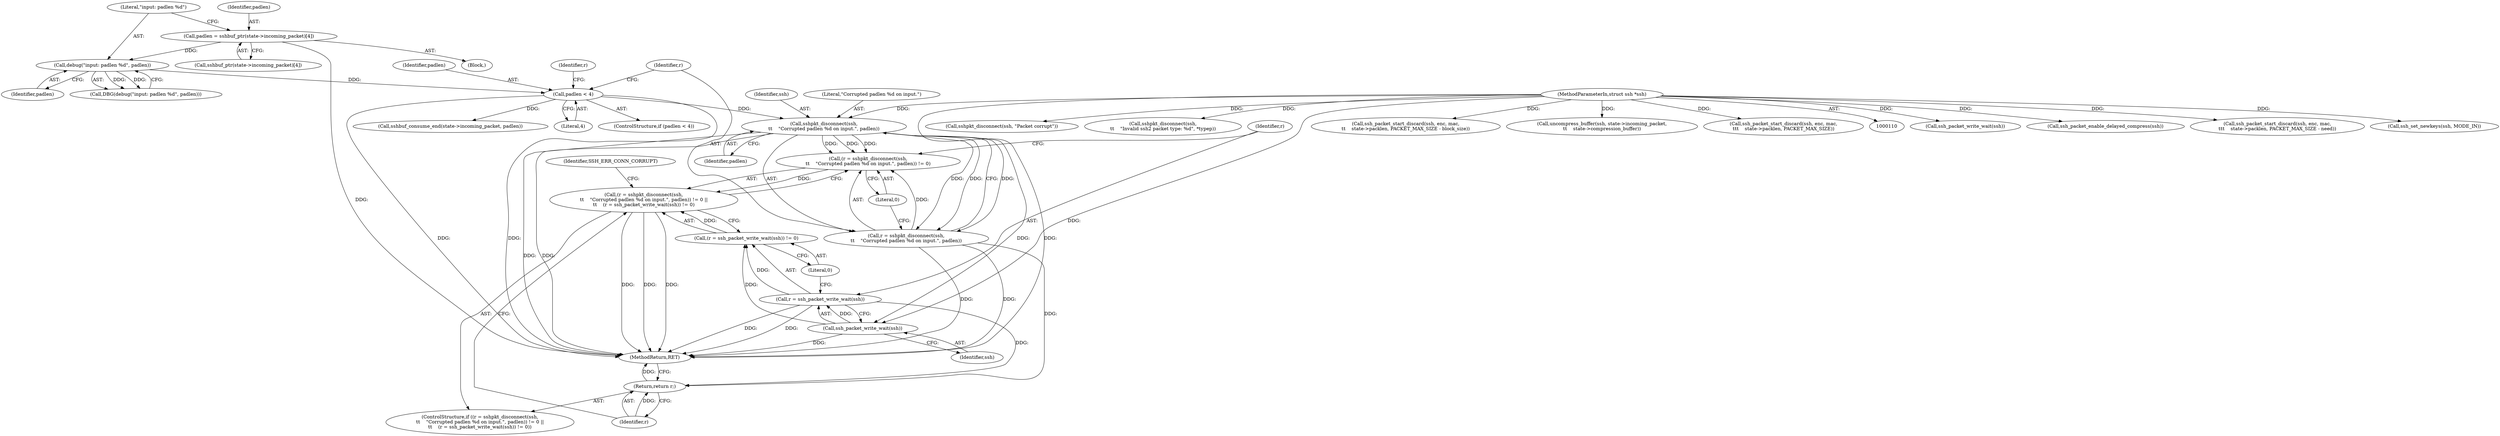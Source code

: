 digraph "0_mindrot_2fecfd486bdba9f51b3a789277bb0733ca36e1c0@API" {
"1000792" [label="(Call,sshpkt_disconnect(ssh,\n\t\t    \"Corrupted padlen %d on input.\", padlen))"];
"1000111" [label="(MethodParameterIn,struct ssh *ssh)"];
"1000783" [label="(Call,padlen < 4)"];
"1000779" [label="(Call,debug(\"input: padlen %d\", padlen))"];
"1000770" [label="(Call,padlen = sshbuf_ptr(state->incoming_packet)[4])"];
"1000789" [label="(Call,(r = sshpkt_disconnect(ssh,\n\t\t    \"Corrupted padlen %d on input.\", padlen)) != 0)"];
"1000788" [label="(Call,(r = sshpkt_disconnect(ssh,\n\t\t    \"Corrupted padlen %d on input.\", padlen)) != 0 ||\n\t\t    (r = ssh_packet_write_wait(ssh)) != 0)"];
"1000790" [label="(Call,r = sshpkt_disconnect(ssh,\n\t\t    \"Corrupted padlen %d on input.\", padlen))"];
"1000803" [label="(Return,return r;)"];
"1000800" [label="(Call,ssh_packet_write_wait(ssh))"];
"1000797" [label="(Call,(r = ssh_packet_write_wait(ssh)) != 0)"];
"1000798" [label="(Call,r = ssh_packet_write_wait(ssh))"];
"1000811" [label="(Identifier,r)"];
"1000922" [label="(Call,ssh_packet_write_wait(ssh))"];
"1000952" [label="(Call,ssh_packet_enable_delayed_compress(ssh))"];
"1000778" [label="(Call,DBG(debug(\"input: padlen %d\", padlen)))"];
"1000770" [label="(Call,padlen = sshbuf_ptr(state->incoming_packet)[4])"];
"1000781" [label="(Identifier,padlen)"];
"1000779" [label="(Call,debug(\"input: padlen %d\", padlen))"];
"1000791" [label="(Identifier,r)"];
"1000784" [label="(Identifier,padlen)"];
"1000793" [label="(Identifier,ssh)"];
"1000772" [label="(Call,sshbuf_ptr(state->incoming_packet)[4])"];
"1000800" [label="(Call,ssh_packet_write_wait(ssh))"];
"1000674" [label="(Call,ssh_packet_start_discard(ssh, enc, mac,\n\t\t\t    state->packlen, PACKET_MAX_SIZE - need))"];
"1000782" [label="(ControlStructure,if (padlen < 4))"];
"1000787" [label="(ControlStructure,if ((r = sshpkt_disconnect(ssh,\n\t\t    \"Corrupted padlen %d on input.\", padlen)) != 0 ||\n\t\t    (r = ssh_packet_write_wait(ssh)) != 0))"];
"1000797" [label="(Call,(r = ssh_packet_write_wait(ssh)) != 0)"];
"1000783" [label="(Call,padlen < 4)"];
"1000111" [label="(MethodParameterIn,struct ssh *ssh)"];
"1000785" [label="(Literal,4)"];
"1000936" [label="(Call,ssh_set_newkeys(ssh, MODE_IN))"];
"1000803" [label="(Return,return r;)"];
"1000801" [label="(Identifier,ssh)"];
"1000310" [label="(Call,sshpkt_disconnect(ssh, \"Packet corrupt\"))"];
"1000913" [label="(Call,sshpkt_disconnect(ssh,\n\t\t    \"Invalid ssh2 packet type: %d\", *typep))"];
"1000495" [label="(Call,ssh_packet_start_discard(ssh, enc, mac,\n\t\t    state->packlen, PACKET_MAX_SIZE - block_size))"];
"1000798" [label="(Call,r = ssh_packet_write_wait(ssh))"];
"1000806" [label="(Identifier,SSH_ERR_CONN_CORRUPT)"];
"1000794" [label="(Literal,\"Corrupted padlen %d on input.\")"];
"1000788" [label="(Call,(r = sshpkt_disconnect(ssh,\n\t\t    \"Corrupted padlen %d on input.\", padlen)) != 0 ||\n\t\t    (r = ssh_packet_write_wait(ssh)) != 0)"];
"1000780" [label="(Literal,\"input: padlen %d\")"];
"1000976" [label="(MethodReturn,RET)"];
"1000823" [label="(Call,sshbuf_consume_end(state->incoming_packet, padlen))"];
"1000792" [label="(Call,sshpkt_disconnect(ssh,\n\t\t    \"Corrupted padlen %d on input.\", padlen))"];
"1000790" [label="(Call,r = sshpkt_disconnect(ssh,\n\t\t    \"Corrupted padlen %d on input.\", padlen))"];
"1000114" [label="(Block,)"];
"1000799" [label="(Identifier,r)"];
"1000789" [label="(Call,(r = sshpkt_disconnect(ssh,\n\t\t    \"Corrupted padlen %d on input.\", padlen)) != 0)"];
"1000796" [label="(Literal,0)"];
"1000771" [label="(Identifier,padlen)"];
"1000802" [label="(Literal,0)"];
"1000852" [label="(Call,uncompress_buffer(ssh, state->incoming_packet,\n\t\t    state->compression_buffer))"];
"1000804" [label="(Identifier,r)"];
"1000795" [label="(Identifier,padlen)"];
"1000426" [label="(Call,ssh_packet_start_discard(ssh, enc, mac,\n\t\t\t    state->packlen, PACKET_MAX_SIZE))"];
"1000792" -> "1000790"  [label="AST: "];
"1000792" -> "1000795"  [label="CFG: "];
"1000793" -> "1000792"  [label="AST: "];
"1000794" -> "1000792"  [label="AST: "];
"1000795" -> "1000792"  [label="AST: "];
"1000790" -> "1000792"  [label="CFG: "];
"1000792" -> "1000976"  [label="DDG: "];
"1000792" -> "1000976"  [label="DDG: "];
"1000792" -> "1000789"  [label="DDG: "];
"1000792" -> "1000789"  [label="DDG: "];
"1000792" -> "1000789"  [label="DDG: "];
"1000792" -> "1000790"  [label="DDG: "];
"1000792" -> "1000790"  [label="DDG: "];
"1000792" -> "1000790"  [label="DDG: "];
"1000111" -> "1000792"  [label="DDG: "];
"1000783" -> "1000792"  [label="DDG: "];
"1000792" -> "1000800"  [label="DDG: "];
"1000111" -> "1000110"  [label="AST: "];
"1000111" -> "1000976"  [label="DDG: "];
"1000111" -> "1000310"  [label="DDG: "];
"1000111" -> "1000426"  [label="DDG: "];
"1000111" -> "1000495"  [label="DDG: "];
"1000111" -> "1000674"  [label="DDG: "];
"1000111" -> "1000800"  [label="DDG: "];
"1000111" -> "1000852"  [label="DDG: "];
"1000111" -> "1000913"  [label="DDG: "];
"1000111" -> "1000922"  [label="DDG: "];
"1000111" -> "1000936"  [label="DDG: "];
"1000111" -> "1000952"  [label="DDG: "];
"1000783" -> "1000782"  [label="AST: "];
"1000783" -> "1000785"  [label="CFG: "];
"1000784" -> "1000783"  [label="AST: "];
"1000785" -> "1000783"  [label="AST: "];
"1000791" -> "1000783"  [label="CFG: "];
"1000811" -> "1000783"  [label="CFG: "];
"1000783" -> "1000976"  [label="DDG: "];
"1000783" -> "1000976"  [label="DDG: "];
"1000779" -> "1000783"  [label="DDG: "];
"1000783" -> "1000823"  [label="DDG: "];
"1000779" -> "1000778"  [label="AST: "];
"1000779" -> "1000781"  [label="CFG: "];
"1000780" -> "1000779"  [label="AST: "];
"1000781" -> "1000779"  [label="AST: "];
"1000778" -> "1000779"  [label="CFG: "];
"1000779" -> "1000778"  [label="DDG: "];
"1000779" -> "1000778"  [label="DDG: "];
"1000770" -> "1000779"  [label="DDG: "];
"1000770" -> "1000114"  [label="AST: "];
"1000770" -> "1000772"  [label="CFG: "];
"1000771" -> "1000770"  [label="AST: "];
"1000772" -> "1000770"  [label="AST: "];
"1000780" -> "1000770"  [label="CFG: "];
"1000770" -> "1000976"  [label="DDG: "];
"1000789" -> "1000788"  [label="AST: "];
"1000789" -> "1000796"  [label="CFG: "];
"1000790" -> "1000789"  [label="AST: "];
"1000796" -> "1000789"  [label="AST: "];
"1000799" -> "1000789"  [label="CFG: "];
"1000788" -> "1000789"  [label="CFG: "];
"1000789" -> "1000788"  [label="DDG: "];
"1000790" -> "1000789"  [label="DDG: "];
"1000788" -> "1000787"  [label="AST: "];
"1000788" -> "1000797"  [label="CFG: "];
"1000797" -> "1000788"  [label="AST: "];
"1000804" -> "1000788"  [label="CFG: "];
"1000806" -> "1000788"  [label="CFG: "];
"1000788" -> "1000976"  [label="DDG: "];
"1000788" -> "1000976"  [label="DDG: "];
"1000788" -> "1000976"  [label="DDG: "];
"1000797" -> "1000788"  [label="DDG: "];
"1000791" -> "1000790"  [label="AST: "];
"1000796" -> "1000790"  [label="CFG: "];
"1000790" -> "1000976"  [label="DDG: "];
"1000790" -> "1000976"  [label="DDG: "];
"1000790" -> "1000803"  [label="DDG: "];
"1000803" -> "1000787"  [label="AST: "];
"1000803" -> "1000804"  [label="CFG: "];
"1000804" -> "1000803"  [label="AST: "];
"1000976" -> "1000803"  [label="CFG: "];
"1000803" -> "1000976"  [label="DDG: "];
"1000804" -> "1000803"  [label="DDG: "];
"1000798" -> "1000803"  [label="DDG: "];
"1000800" -> "1000798"  [label="AST: "];
"1000800" -> "1000801"  [label="CFG: "];
"1000801" -> "1000800"  [label="AST: "];
"1000798" -> "1000800"  [label="CFG: "];
"1000800" -> "1000976"  [label="DDG: "];
"1000800" -> "1000797"  [label="DDG: "];
"1000800" -> "1000798"  [label="DDG: "];
"1000797" -> "1000802"  [label="CFG: "];
"1000798" -> "1000797"  [label="AST: "];
"1000802" -> "1000797"  [label="AST: "];
"1000798" -> "1000797"  [label="DDG: "];
"1000799" -> "1000798"  [label="AST: "];
"1000802" -> "1000798"  [label="CFG: "];
"1000798" -> "1000976"  [label="DDG: "];
"1000798" -> "1000976"  [label="DDG: "];
}

